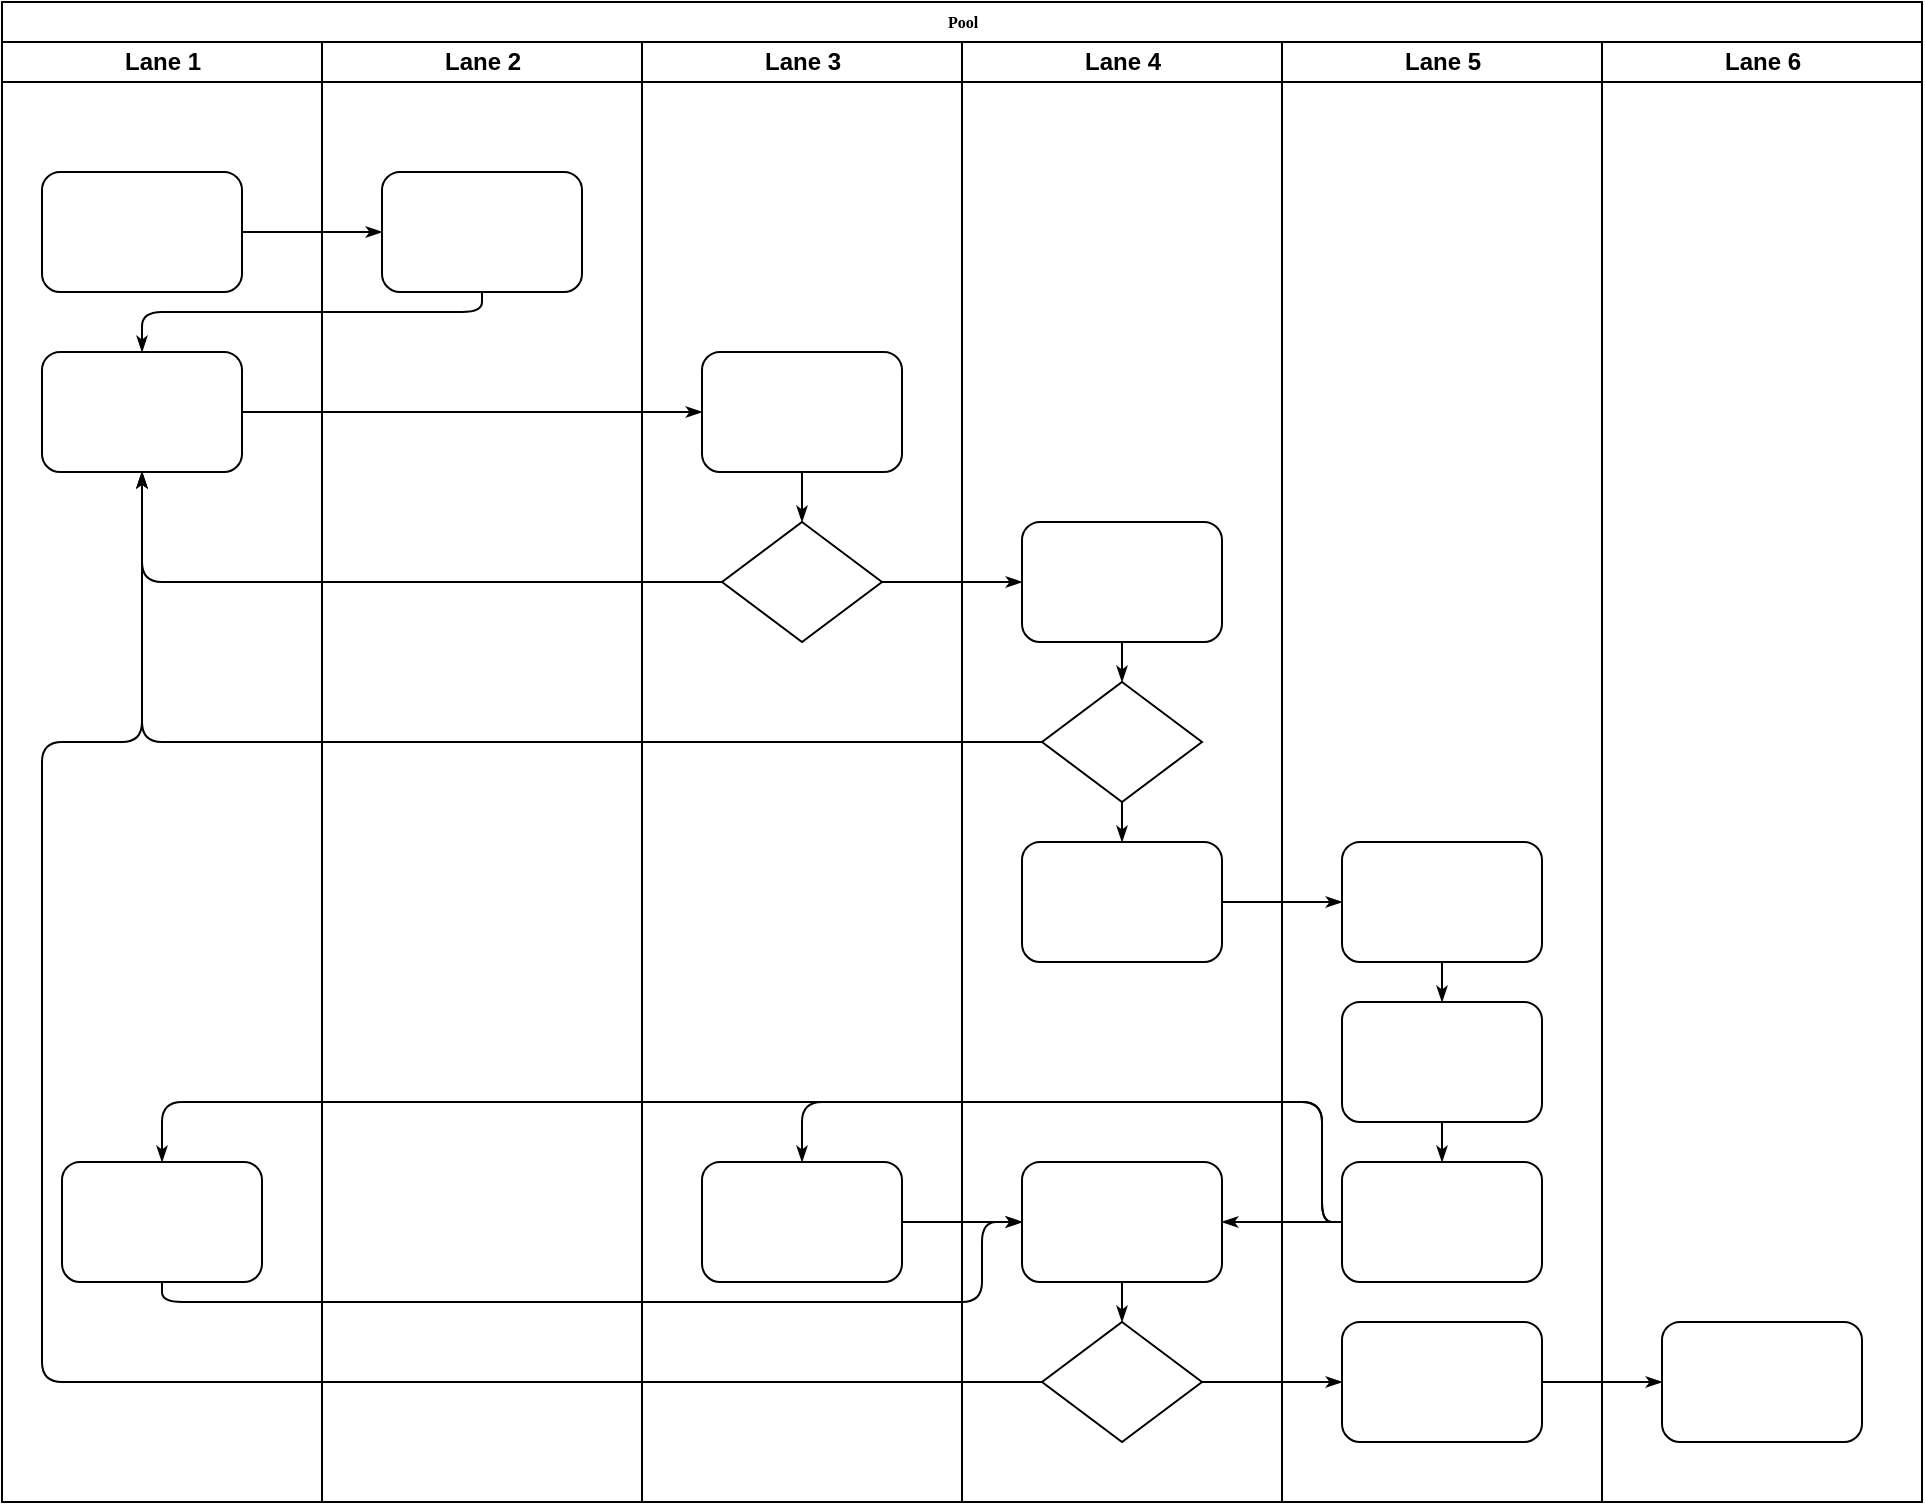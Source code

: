 <mxfile type="github" version="13.7.7">
  <diagram id="74e2e168-ea6b-b213-b513-2b3c1d86103e" name="Page-1">
    <mxGraphModel grid="1" background="#ffffff" dx="868" dy="480" gridSize="10" guides="1" tooltips="1" connect="1" arrows="1" fold="1" page="1" pageScale="1" pageWidth="1100" pageHeight="850" math="0" shadow="0">
      <root>
        <mxCell id="0" />
        <mxCell id="1" parent="0" />
        <mxCell id="77e6c97f196da883-1" value="Pool" parent="1" style="swimlane;html=1;childLayout=stackLayout;startSize=20;rounded=0;shadow=0;labelBackgroundColor=none;strokeWidth=1;fontFamily=Verdana;fontSize=8;align=center;" vertex="1">
          <mxGeometry as="geometry" x="70" y="40" width="960" height="750" />
        </mxCell>
        <mxCell id="77e6c97f196da883-2" value="Lane 1" parent="77e6c97f196da883-1" style="swimlane;html=1;startSize=20;" vertex="1">
          <mxGeometry as="geometry" y="20" width="160" height="730" />
        </mxCell>
        <mxCell id="77e6c97f196da883-8" value="" parent="77e6c97f196da883-2" style="rounded=1;whiteSpace=wrap;html=1;shadow=0;labelBackgroundColor=none;strokeWidth=1;fontFamily=Verdana;fontSize=8;align=center;" vertex="1">
          <mxGeometry as="geometry" x="20" y="65" width="100" height="60" />
        </mxCell>
        <mxCell id="77e6c97f196da883-9" value="" parent="77e6c97f196da883-2" style="rounded=1;whiteSpace=wrap;html=1;shadow=0;labelBackgroundColor=none;strokeWidth=1;fontFamily=Verdana;fontSize=8;align=center;" vertex="1">
          <mxGeometry as="geometry" x="20" y="155" width="100" height="60" />
        </mxCell>
        <mxCell id="77e6c97f196da883-10" value="" parent="77e6c97f196da883-2" style="rounded=1;whiteSpace=wrap;html=1;shadow=0;labelBackgroundColor=none;strokeWidth=1;fontFamily=Verdana;fontSize=8;align=center;" vertex="1">
          <mxGeometry as="geometry" x="30" y="560" width="100" height="60" />
        </mxCell>
        <mxCell id="77e6c97f196da883-26" parent="77e6c97f196da883-1" style="edgeStyle=orthogonalEdgeStyle;rounded=1;html=1;labelBackgroundColor=none;startArrow=none;startFill=0;startSize=5;endArrow=classicThin;endFill=1;endSize=5;jettySize=auto;orthogonalLoop=1;strokeWidth=1;fontFamily=Verdana;fontSize=8" edge="1" source="77e6c97f196da883-8" target="77e6c97f196da883-11">
          <mxGeometry as="geometry" relative="1" />
        </mxCell>
        <mxCell id="77e6c97f196da883-27" parent="77e6c97f196da883-1" style="edgeStyle=orthogonalEdgeStyle;rounded=1;html=1;labelBackgroundColor=none;startArrow=none;startFill=0;startSize=5;endArrow=classicThin;endFill=1;endSize=5;jettySize=auto;orthogonalLoop=1;strokeWidth=1;fontFamily=Verdana;fontSize=8" edge="1" source="77e6c97f196da883-11" target="77e6c97f196da883-9">
          <mxGeometry as="geometry" relative="1">
            <Array as="points">
              <mxPoint x="240" y="155" />
              <mxPoint x="70" y="155" />
            </Array>
          </mxGeometry>
        </mxCell>
        <mxCell id="77e6c97f196da883-28" parent="77e6c97f196da883-1" style="edgeStyle=orthogonalEdgeStyle;rounded=1;html=1;labelBackgroundColor=none;startArrow=none;startFill=0;startSize=5;endArrow=classicThin;endFill=1;endSize=5;jettySize=auto;orthogonalLoop=1;strokeWidth=1;fontFamily=Verdana;fontSize=8" edge="1" source="77e6c97f196da883-9" target="77e6c97f196da883-12">
          <mxGeometry as="geometry" relative="1" />
        </mxCell>
        <mxCell id="77e6c97f196da883-30" parent="77e6c97f196da883-1" style="edgeStyle=orthogonalEdgeStyle;rounded=1;html=1;labelBackgroundColor=none;startArrow=none;startFill=0;startSize=5;endArrow=classicThin;endFill=1;endSize=5;jettySize=auto;orthogonalLoop=1;strokeWidth=1;fontFamily=Verdana;fontSize=8" edge="1" source="77e6c97f196da883-13" target="77e6c97f196da883-9">
          <mxGeometry as="geometry" relative="1" />
        </mxCell>
        <mxCell id="77e6c97f196da883-31" parent="77e6c97f196da883-1" style="edgeStyle=orthogonalEdgeStyle;rounded=1;html=1;labelBackgroundColor=none;startArrow=none;startFill=0;startSize=5;endArrow=classicThin;endFill=1;endSize=5;jettySize=auto;orthogonalLoop=1;strokeWidth=1;fontFamily=Verdana;fontSize=8" edge="1" source="77e6c97f196da883-16" target="77e6c97f196da883-9">
          <mxGeometry as="geometry" relative="1" />
        </mxCell>
        <mxCell id="77e6c97f196da883-32" parent="77e6c97f196da883-1" style="edgeStyle=orthogonalEdgeStyle;rounded=1;html=1;labelBackgroundColor=none;startArrow=none;startFill=0;startSize=5;endArrow=classicThin;endFill=1;endSize=5;jettySize=auto;orthogonalLoop=1;strokeWidth=1;fontFamily=Verdana;fontSize=8" edge="1" source="77e6c97f196da883-20" target="77e6c97f196da883-9">
          <mxGeometry as="geometry" relative="1">
            <Array as="points">
              <mxPoint x="20" y="690" />
              <mxPoint x="20" y="370" />
              <mxPoint x="70" y="370" />
            </Array>
          </mxGeometry>
        </mxCell>
        <mxCell id="77e6c97f196da883-33" parent="77e6c97f196da883-1" style="edgeStyle=orthogonalEdgeStyle;rounded=1;html=1;labelBackgroundColor=none;startArrow=none;startFill=0;startSize=5;endArrow=classicThin;endFill=1;endSize=5;jettySize=auto;orthogonalLoop=1;strokeWidth=1;fontFamily=Verdana;fontSize=8" edge="1" source="77e6c97f196da883-13" target="77e6c97f196da883-15">
          <mxGeometry as="geometry" relative="1" />
        </mxCell>
        <mxCell id="77e6c97f196da883-39" parent="77e6c97f196da883-1" style="edgeStyle=orthogonalEdgeStyle;rounded=1;html=1;labelBackgroundColor=none;startArrow=none;startFill=0;startSize=5;endArrow=classicThin;endFill=1;endSize=5;jettySize=auto;orthogonalLoop=1;strokeWidth=1;fontFamily=Verdana;fontSize=8" edge="1" source="77e6c97f196da883-20" target="77e6c97f196da883-23">
          <mxGeometry as="geometry" relative="1" />
        </mxCell>
        <mxCell id="77e6c97f196da883-40" parent="77e6c97f196da883-1" style="edgeStyle=orthogonalEdgeStyle;rounded=1;html=1;labelBackgroundColor=none;startArrow=none;startFill=0;startSize=5;endArrow=classicThin;endFill=1;endSize=5;jettySize=auto;orthogonalLoop=1;strokeWidth=1;fontFamily=Verdana;fontSize=8" edge="1" source="77e6c97f196da883-23" target="77e6c97f196da883-24">
          <mxGeometry as="geometry" relative="1" />
        </mxCell>
        <mxCell id="107ba76e4e335f99-1" parent="77e6c97f196da883-1" style="edgeStyle=orthogonalEdgeStyle;rounded=1;html=1;labelBackgroundColor=none;startArrow=none;startFill=0;startSize=5;endArrow=classicThin;endFill=1;endSize=5;jettySize=auto;orthogonalLoop=1;strokeWidth=1;fontFamily=Verdana;fontSize=8" edge="1" source="77e6c97f196da883-17" target="77e6c97f196da883-18">
          <mxGeometry as="geometry" relative="1" />
        </mxCell>
        <mxCell id="107ba76e4e335f99-2" parent="77e6c97f196da883-1" style="edgeStyle=orthogonalEdgeStyle;rounded=1;html=1;labelBackgroundColor=none;startArrow=none;startFill=0;startSize=5;endArrow=classicThin;endFill=1;endSize=5;jettySize=auto;orthogonalLoop=1;strokeWidth=1;fontFamily=Verdana;fontSize=8" edge="1" source="77e6c97f196da883-22" target="77e6c97f196da883-14">
          <mxGeometry as="geometry" relative="1">
            <Array as="points">
              <mxPoint x="660" y="610" />
              <mxPoint x="660" y="550" />
              <mxPoint x="400" y="550" />
            </Array>
          </mxGeometry>
        </mxCell>
        <mxCell id="107ba76e4e335f99-3" parent="77e6c97f196da883-1" style="edgeStyle=orthogonalEdgeStyle;rounded=1;html=1;labelBackgroundColor=none;startArrow=none;startFill=0;startSize=5;endArrow=classicThin;endFill=1;endSize=5;jettySize=auto;orthogonalLoop=1;strokeColor=#000000;strokeWidth=1;fontFamily=Verdana;fontSize=8;fontColor=#000000;" edge="1" source="77e6c97f196da883-22" target="77e6c97f196da883-19">
          <mxGeometry as="geometry" relative="1" />
        </mxCell>
        <mxCell id="107ba76e4e335f99-4" parent="77e6c97f196da883-1" style="edgeStyle=orthogonalEdgeStyle;rounded=1;html=1;labelBackgroundColor=none;startArrow=none;startFill=0;startSize=5;endArrow=classicThin;endFill=1;endSize=5;jettySize=auto;orthogonalLoop=1;strokeWidth=1;fontFamily=Verdana;fontSize=8" edge="1" source="77e6c97f196da883-22" target="77e6c97f196da883-10">
          <mxGeometry as="geometry" relative="1">
            <Array as="points">
              <mxPoint x="660" y="610" />
              <mxPoint x="660" y="550" />
              <mxPoint x="80" y="550" />
            </Array>
          </mxGeometry>
        </mxCell>
        <mxCell id="107ba76e4e335f99-5" parent="77e6c97f196da883-1" style="edgeStyle=orthogonalEdgeStyle;rounded=1;html=1;labelBackgroundColor=none;startArrow=none;startFill=0;startSize=5;endArrow=classicThin;endFill=1;endSize=5;jettySize=auto;orthogonalLoop=1;strokeWidth=1;fontFamily=Verdana;fontSize=8" edge="1" source="77e6c97f196da883-10" target="77e6c97f196da883-19">
          <mxGeometry as="geometry" relative="1">
            <Array as="points">
              <mxPoint x="80" y="650" />
              <mxPoint x="490" y="650" />
              <mxPoint x="490" y="610" />
            </Array>
          </mxGeometry>
        </mxCell>
        <mxCell id="107ba76e4e335f99-6" parent="77e6c97f196da883-1" style="edgeStyle=orthogonalEdgeStyle;rounded=1;html=1;labelBackgroundColor=none;startArrow=none;startFill=0;startSize=5;endArrow=classicThin;endFill=1;endSize=5;jettySize=auto;orthogonalLoop=1;strokeWidth=1;fontFamily=Verdana;fontSize=8" edge="1" source="77e6c97f196da883-14" target="77e6c97f196da883-19">
          <mxGeometry as="geometry" relative="1" />
        </mxCell>
        <mxCell id="77e6c97f196da883-3" value="Lane 2" parent="77e6c97f196da883-1" style="swimlane;html=1;startSize=20;" vertex="1">
          <mxGeometry as="geometry" x="160" y="20" width="160" height="730" />
        </mxCell>
        <mxCell id="77e6c97f196da883-11" value="" parent="77e6c97f196da883-3" style="rounded=1;whiteSpace=wrap;html=1;shadow=0;labelBackgroundColor=none;strokeWidth=1;fontFamily=Verdana;fontSize=8;align=center;" vertex="1">
          <mxGeometry as="geometry" x="30" y="65" width="100" height="60" />
        </mxCell>
        <mxCell id="77e6c97f196da883-4" value="Lane 3" parent="77e6c97f196da883-1" style="swimlane;html=1;startSize=20;" vertex="1">
          <mxGeometry as="geometry" x="320" y="20" width="160" height="730" />
        </mxCell>
        <mxCell id="77e6c97f196da883-12" value="" parent="77e6c97f196da883-4" style="rounded=1;whiteSpace=wrap;html=1;shadow=0;labelBackgroundColor=none;strokeWidth=1;fontFamily=Verdana;fontSize=8;align=center;" vertex="1">
          <mxGeometry as="geometry" x="30" y="155" width="100" height="60" />
        </mxCell>
        <mxCell id="77e6c97f196da883-13" value="" parent="77e6c97f196da883-4" style="rhombus;whiteSpace=wrap;html=1;rounded=0;shadow=0;labelBackgroundColor=none;strokeWidth=1;fontFamily=Verdana;fontSize=8;align=center;" vertex="1">
          <mxGeometry as="geometry" x="40" y="240" width="80" height="60" />
        </mxCell>
        <mxCell id="77e6c97f196da883-14" value="" parent="77e6c97f196da883-4" style="rounded=1;whiteSpace=wrap;html=1;shadow=0;labelBackgroundColor=none;strokeWidth=1;fontFamily=Verdana;fontSize=8;align=center;" vertex="1">
          <mxGeometry as="geometry" x="30" y="560" width="100" height="60" />
        </mxCell>
        <mxCell id="77e6c97f196da883-29" parent="77e6c97f196da883-4" style="edgeStyle=orthogonalEdgeStyle;rounded=1;html=1;labelBackgroundColor=none;startArrow=none;startFill=0;startSize=5;endArrow=classicThin;endFill=1;endSize=5;jettySize=auto;orthogonalLoop=1;strokeWidth=1;fontFamily=Verdana;fontSize=8" edge="1" source="77e6c97f196da883-12" target="77e6c97f196da883-13">
          <mxGeometry as="geometry" relative="1" />
        </mxCell>
        <mxCell id="77e6c97f196da883-5" value="Lane 4" parent="77e6c97f196da883-1" style="swimlane;html=1;startSize=20;" vertex="1">
          <mxGeometry as="geometry" x="480" y="20" width="160" height="730" />
        </mxCell>
        <mxCell id="77e6c97f196da883-15" value="" parent="77e6c97f196da883-5" style="rounded=1;whiteSpace=wrap;html=1;shadow=0;labelBackgroundColor=none;strokeWidth=1;fontFamily=Verdana;fontSize=8;align=center;" vertex="1">
          <mxGeometry as="geometry" x="30" y="240" width="100" height="60" />
        </mxCell>
        <mxCell id="77e6c97f196da883-16" value="" parent="77e6c97f196da883-5" style="rhombus;whiteSpace=wrap;html=1;rounded=0;shadow=0;labelBackgroundColor=none;strokeWidth=1;fontFamily=Verdana;fontSize=8;align=center;" vertex="1">
          <mxGeometry as="geometry" x="40" y="320" width="80" height="60" />
        </mxCell>
        <mxCell id="77e6c97f196da883-17" value="" parent="77e6c97f196da883-5" style="rounded=1;whiteSpace=wrap;html=1;shadow=0;labelBackgroundColor=none;strokeWidth=1;fontFamily=Verdana;fontSize=8;align=center;" vertex="1">
          <mxGeometry as="geometry" x="30" y="400" width="100" height="60" />
        </mxCell>
        <mxCell id="77e6c97f196da883-19" value="" parent="77e6c97f196da883-5" style="rounded=1;whiteSpace=wrap;html=1;shadow=0;labelBackgroundColor=none;strokeWidth=1;fontFamily=Verdana;fontSize=8;align=center;" vertex="1">
          <mxGeometry as="geometry" x="30" y="560" width="100" height="60" />
        </mxCell>
        <mxCell id="77e6c97f196da883-20" value="" parent="77e6c97f196da883-5" style="rhombus;whiteSpace=wrap;html=1;rounded=0;shadow=0;labelBackgroundColor=none;strokeWidth=1;fontFamily=Verdana;fontSize=8;align=center;" vertex="1">
          <mxGeometry as="geometry" x="40" y="640" width="80" height="60" />
        </mxCell>
        <mxCell id="77e6c97f196da883-34" parent="77e6c97f196da883-5" style="edgeStyle=orthogonalEdgeStyle;rounded=1;html=1;labelBackgroundColor=none;startArrow=none;startFill=0;startSize=5;endArrow=classicThin;endFill=1;endSize=5;jettySize=auto;orthogonalLoop=1;strokeColor=#000000;strokeWidth=1;fontFamily=Verdana;fontSize=8;fontColor=#000000;" edge="1" source="77e6c97f196da883-15" target="77e6c97f196da883-16">
          <mxGeometry as="geometry" relative="1" />
        </mxCell>
        <mxCell id="77e6c97f196da883-35" parent="77e6c97f196da883-5" style="edgeStyle=orthogonalEdgeStyle;rounded=1;html=1;labelBackgroundColor=none;startArrow=none;startFill=0;startSize=5;endArrow=classicThin;endFill=1;endSize=5;jettySize=auto;orthogonalLoop=1;strokeWidth=1;fontFamily=Verdana;fontSize=8" edge="1" source="77e6c97f196da883-16" target="77e6c97f196da883-17">
          <mxGeometry as="geometry" relative="1" />
        </mxCell>
        <mxCell id="77e6c97f196da883-36" parent="77e6c97f196da883-5" style="edgeStyle=orthogonalEdgeStyle;rounded=1;html=1;labelBackgroundColor=none;startArrow=none;startFill=0;startSize=5;endArrow=classicThin;endFill=1;endSize=5;jettySize=auto;orthogonalLoop=1;strokeWidth=1;fontFamily=Verdana;fontSize=8" edge="1" source="77e6c97f196da883-19" target="77e6c97f196da883-20">
          <mxGeometry as="geometry" relative="1" />
        </mxCell>
        <mxCell id="77e6c97f196da883-6" value="Lane 5" parent="77e6c97f196da883-1" style="swimlane;html=1;startSize=20;" vertex="1">
          <mxGeometry as="geometry" x="640" y="20" width="160" height="730" />
        </mxCell>
        <mxCell id="77e6c97f196da883-18" value="" parent="77e6c97f196da883-6" style="rounded=1;whiteSpace=wrap;html=1;shadow=0;labelBackgroundColor=none;strokeWidth=1;fontFamily=Verdana;fontSize=8;align=center;" vertex="1">
          <mxGeometry as="geometry" x="30" y="400" width="100" height="60" />
        </mxCell>
        <mxCell id="77e6c97f196da883-21" value="" parent="77e6c97f196da883-6" style="rounded=1;whiteSpace=wrap;html=1;shadow=0;labelBackgroundColor=none;strokeWidth=1;fontFamily=Verdana;fontSize=8;align=center;" vertex="1">
          <mxGeometry as="geometry" x="30" y="480" width="100" height="60" />
        </mxCell>
        <mxCell id="77e6c97f196da883-22" value="" parent="77e6c97f196da883-6" style="rounded=1;whiteSpace=wrap;html=1;shadow=0;labelBackgroundColor=none;strokeWidth=1;fontFamily=Verdana;fontSize=8;align=center;" vertex="1">
          <mxGeometry as="geometry" x="30" y="560" width="100" height="60" />
        </mxCell>
        <mxCell id="77e6c97f196da883-23" value="" parent="77e6c97f196da883-6" style="rounded=1;whiteSpace=wrap;html=1;shadow=0;labelBackgroundColor=none;strokeWidth=1;fontFamily=Verdana;fontSize=8;align=center;" vertex="1">
          <mxGeometry as="geometry" x="30" y="640" width="100" height="60" />
        </mxCell>
        <mxCell id="77e6c97f196da883-37" parent="77e6c97f196da883-6" style="edgeStyle=orthogonalEdgeStyle;rounded=1;html=1;labelBackgroundColor=none;startArrow=none;startFill=0;startSize=5;endArrow=classicThin;endFill=1;endSize=5;jettySize=auto;orthogonalLoop=1;strokeWidth=1;fontFamily=Verdana;fontSize=8" edge="1" source="77e6c97f196da883-18" target="77e6c97f196da883-21">
          <mxGeometry as="geometry" relative="1" />
        </mxCell>
        <mxCell id="77e6c97f196da883-38" parent="77e6c97f196da883-6" style="edgeStyle=orthogonalEdgeStyle;rounded=1;html=1;labelBackgroundColor=none;startArrow=none;startFill=0;startSize=5;endArrow=classicThin;endFill=1;endSize=5;jettySize=auto;orthogonalLoop=1;strokeWidth=1;fontFamily=Verdana;fontSize=8" edge="1" source="77e6c97f196da883-21" target="77e6c97f196da883-22">
          <mxGeometry as="geometry" relative="1" />
        </mxCell>
        <mxCell id="77e6c97f196da883-7" value="Lane 6" parent="77e6c97f196da883-1" style="swimlane;html=1;startSize=20;" vertex="1">
          <mxGeometry as="geometry" x="800" y="20" width="160" height="730" />
        </mxCell>
        <mxCell id="77e6c97f196da883-24" value="" parent="77e6c97f196da883-7" style="rounded=1;whiteSpace=wrap;html=1;shadow=0;labelBackgroundColor=none;strokeWidth=1;fontFamily=Verdana;fontSize=8;align=center;" vertex="1">
          <mxGeometry as="geometry" x="30" y="640" width="100" height="60" />
        </mxCell>
      </root>
    </mxGraphModel>
  </diagram>
</mxfile>
